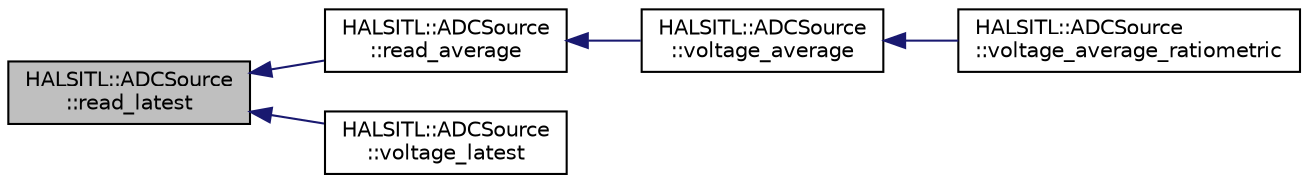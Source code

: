digraph "HALSITL::ADCSource::read_latest"
{
 // INTERACTIVE_SVG=YES
  edge [fontname="Helvetica",fontsize="10",labelfontname="Helvetica",labelfontsize="10"];
  node [fontname="Helvetica",fontsize="10",shape=record];
  rankdir="LR";
  Node1 [label="HALSITL::ADCSource\l::read_latest",height=0.2,width=0.4,color="black", fillcolor="grey75", style="filled" fontcolor="black"];
  Node1 -> Node2 [dir="back",color="midnightblue",fontsize="10",style="solid",fontname="Helvetica"];
  Node2 [label="HALSITL::ADCSource\l::read_average",height=0.2,width=0.4,color="black", fillcolor="white", style="filled",URL="$classHALSITL_1_1ADCSource.html#a5c464e61e967c151225a6a6fe6cd942c"];
  Node2 -> Node3 [dir="back",color="midnightblue",fontsize="10",style="solid",fontname="Helvetica"];
  Node3 [label="HALSITL::ADCSource\l::voltage_average",height=0.2,width=0.4,color="black", fillcolor="white", style="filled",URL="$classHALSITL_1_1ADCSource.html#a2377e307aa7e56c344ad59bcd9a5d2c5"];
  Node3 -> Node4 [dir="back",color="midnightblue",fontsize="10",style="solid",fontname="Helvetica"];
  Node4 [label="HALSITL::ADCSource\l::voltage_average_ratiometric",height=0.2,width=0.4,color="black", fillcolor="white", style="filled",URL="$classHALSITL_1_1ADCSource.html#ac88a9c954c9196cc1fc1200f54cc3869"];
  Node1 -> Node5 [dir="back",color="midnightblue",fontsize="10",style="solid",fontname="Helvetica"];
  Node5 [label="HALSITL::ADCSource\l::voltage_latest",height=0.2,width=0.4,color="black", fillcolor="white", style="filled",URL="$classHALSITL_1_1ADCSource.html#a4fc59be8a234a9b23511b5f1feaf0dc2"];
}
